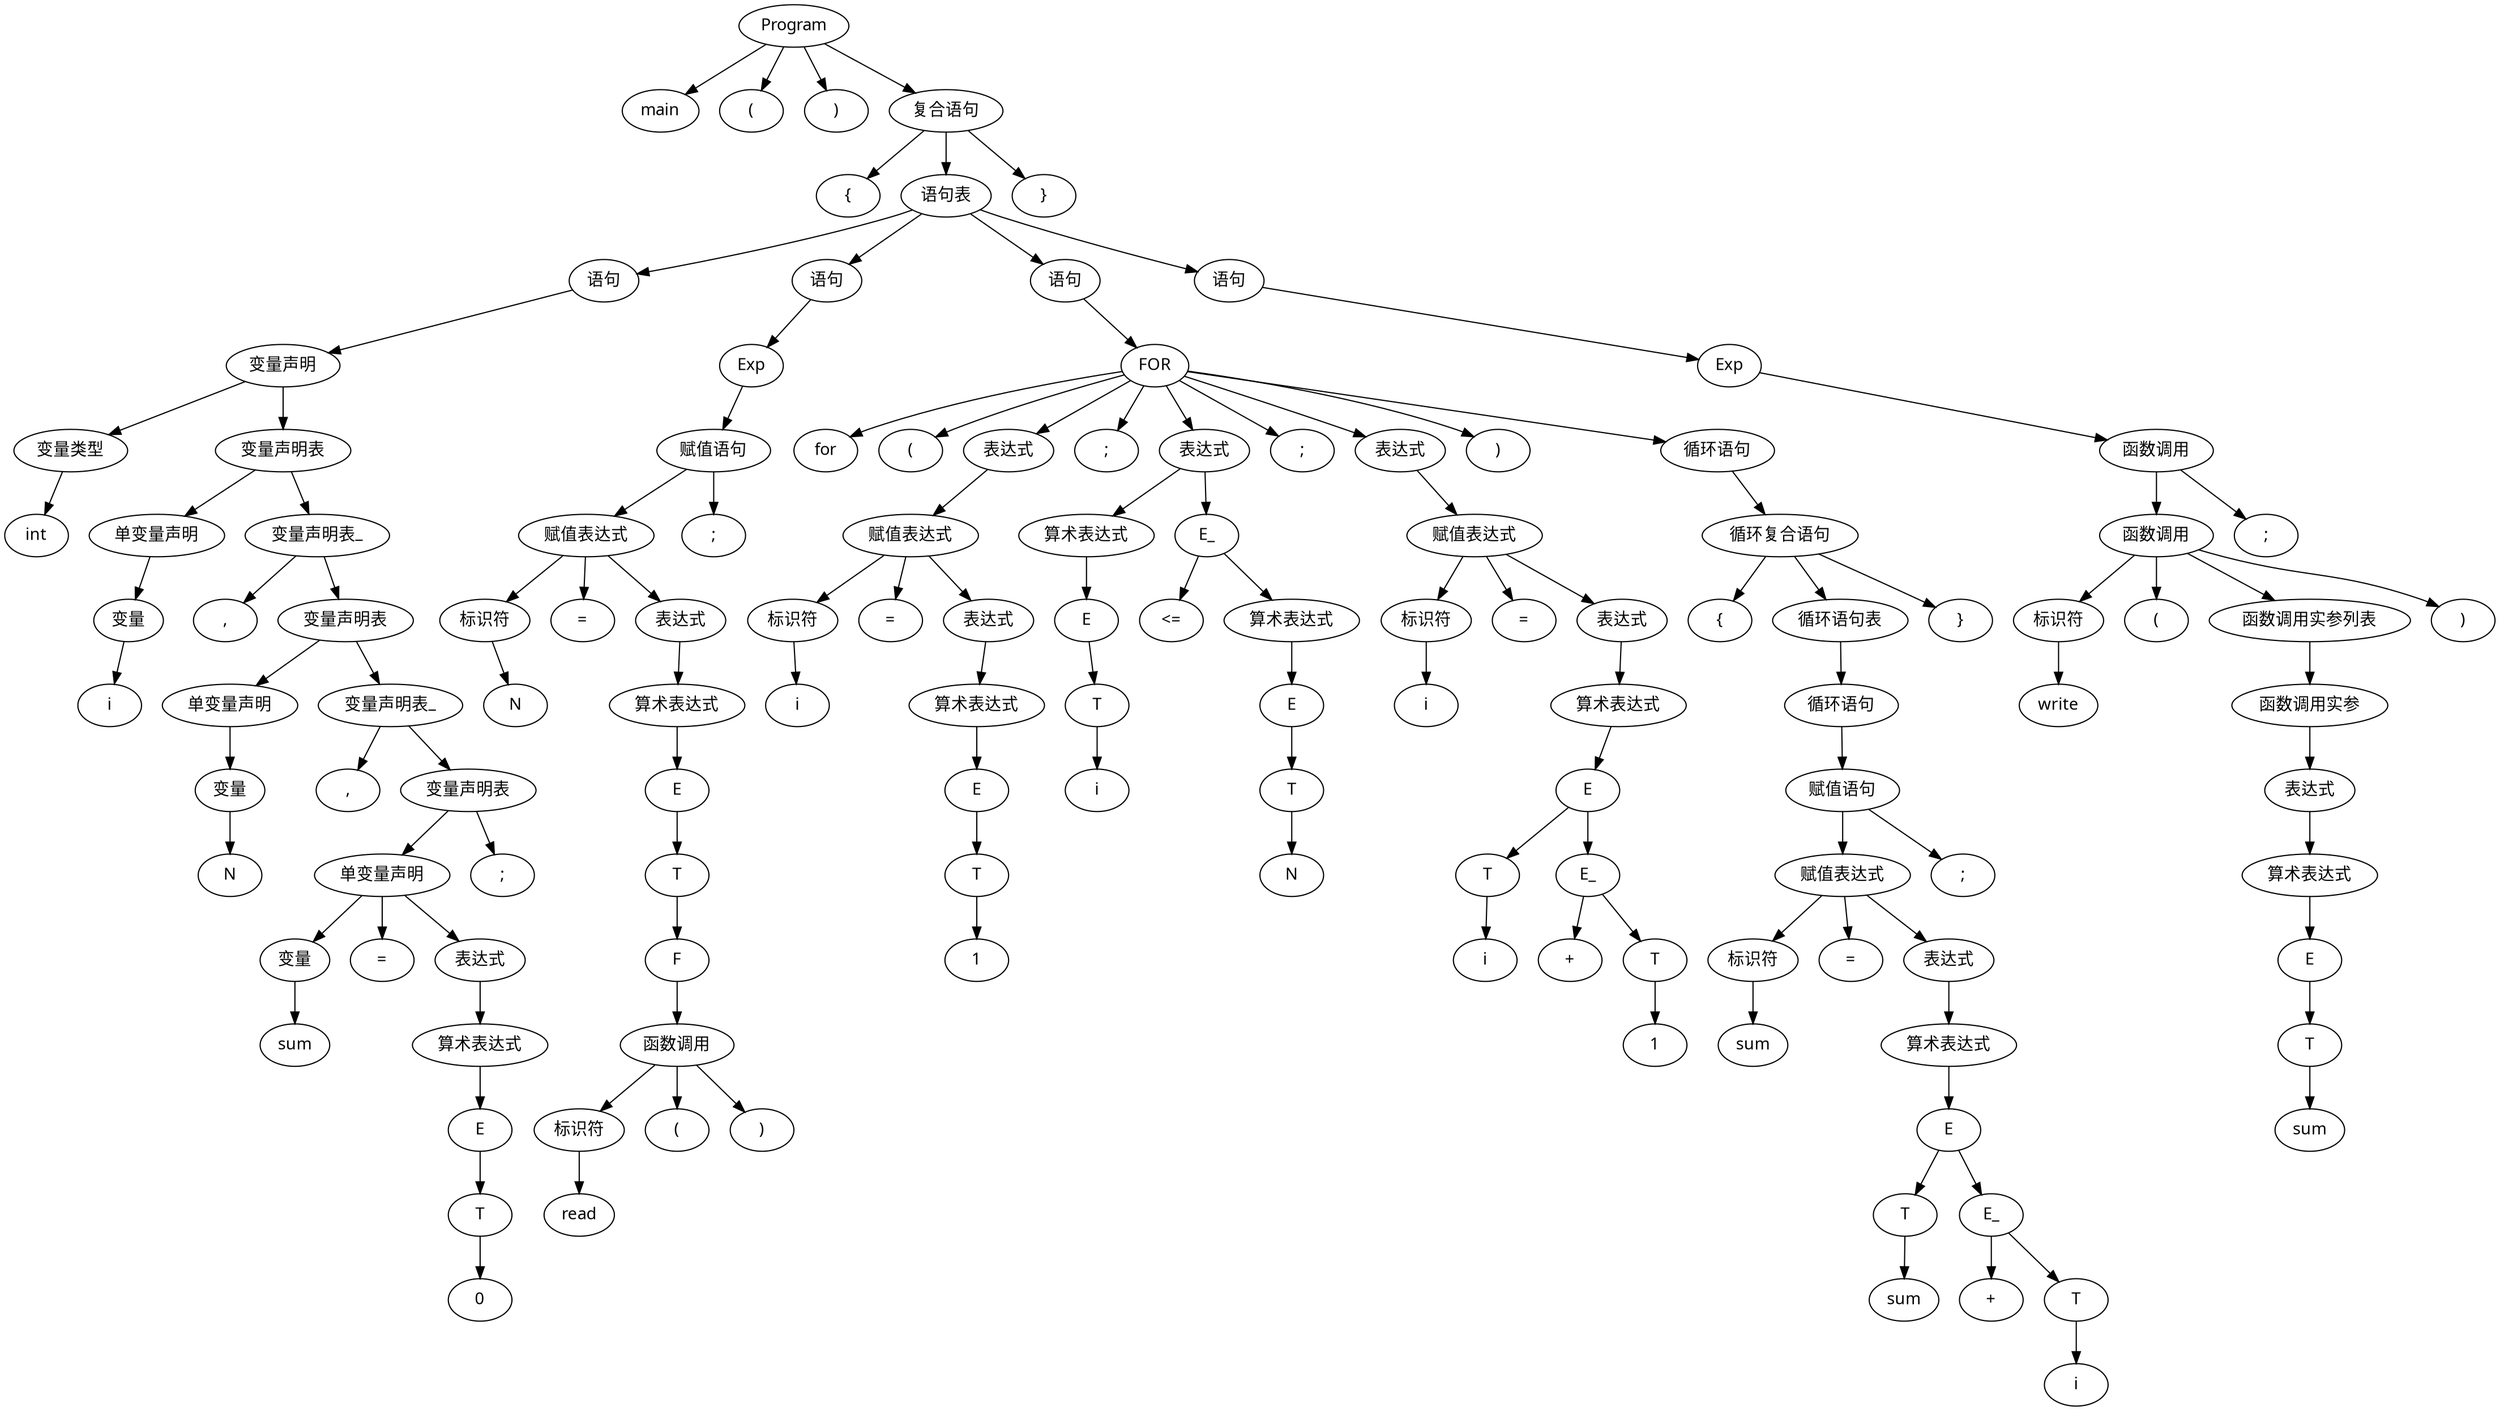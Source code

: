 // test1.5-2.txt
digraph {
	node [fontname="Microsoft YaHei"]
	1 [label=Program]
	2 [label=main]
	3 [label="("]
	4 [label=")"]
	5 [label="复合语句"]
	6 [label="{"]
	7 [label="语句表"]
	8 [label="语句"]
	9 [label="变量声明"]
	10 [label="变量类型"]
	11 [label=int]
	12 [label="变量声明表"]
	13 [label="单变量声明"]
	14 [label="变量"]
	15 [label=i]
	16 [label="变量声明表_"]
	17 [label=","]
	18 [label="变量声明表"]
	19 [label="单变量声明"]
	20 [label="变量"]
	21 [label=N]
	22 [label="变量声明表_"]
	23 [label=","]
	24 [label="变量声明表"]
	25 [label="单变量声明"]
	26 [label="变量"]
	27 [label=sum]
	28 [label="="]
	29 [label="表达式"]
	30 [label="算术表达式"]
	31 [label=E]
	32 [label=T]
	33 [label=0]
	34 [label=";"]
	35 [label="语句"]
	36 [label=Exp]
	37 [label="赋值语句"]
	38 [label="赋值表达式"]
	39 [label="标识符"]
	40 [label=N]
	41 [label="="]
	42 [label="表达式"]
	43 [label="算术表达式"]
	44 [label=E]
	45 [label=T]
	46 [label=F]
	47 [label="函数调用"]
	48 [label="标识符"]
	49 [label=read]
	50 [label="("]
	51 [label=")"]
	52 [label=";"]
	53 [label="语句"]
	54 [label=FOR]
	55 [label=for]
	56 [label="("]
	57 [label="表达式"]
	58 [label="赋值表达式"]
	59 [label="标识符"]
	60 [label=i]
	61 [label="="]
	62 [label="表达式"]
	63 [label="算术表达式"]
	64 [label=E]
	65 [label=T]
	66 [label=1]
	67 [label=";"]
	68 [label="表达式"]
	69 [label="算术表达式"]
	70 [label=E]
	71 [label=T]
	72 [label=i]
	73 [label=E_]
	74 [label="<="]
	75 [label="算术表达式"]
	76 [label=E]
	77 [label=T]
	78 [label=N]
	79 [label=";"]
	80 [label="表达式"]
	81 [label="赋值表达式"]
	82 [label="标识符"]
	83 [label=i]
	84 [label="="]
	85 [label="表达式"]
	86 [label="算术表达式"]
	87 [label=E]
	88 [label=T]
	89 [label=i]
	90 [label=E_]
	91 [label="+"]
	92 [label=T]
	93 [label=1]
	94 [label=")"]
	95 [label="循环语句"]
	96 [label="循环复合语句"]
	97 [label="{"]
	98 [label="循环语句表"]
	99 [label="循环语句"]
	100 [label="赋值语句"]
	101 [label="赋值表达式"]
	102 [label="标识符"]
	103 [label=sum]
	104 [label="="]
	105 [label="表达式"]
	106 [label="算术表达式"]
	107 [label=E]
	108 [label=T]
	109 [label=sum]
	110 [label=E_]
	111 [label="+"]
	112 [label=T]
	113 [label=i]
	114 [label=";"]
	115 [label="}"]
	116 [label="语句"]
	117 [label=Exp]
	118 [label="函数调用"]
	119 [label="函数调用"]
	120 [label="标识符"]
	121 [label=write]
	122 [label="("]
	123 [label="函数调用实参列表"]
	124 [label="函数调用实参"]
	125 [label="表达式"]
	126 [label="算术表达式"]
	127 [label=E]
	128 [label=T]
	129 [label=sum]
	130 [label=")"]
	131 [label=";"]
	132 [label="}"]
	1 -> 2
	1 -> 3
	1 -> 4
	1 -> 5
	5 -> 6
	5 -> 7
	7 -> 8
	8 -> 9
	9 -> 10
	10 -> 11
	9 -> 12
	12 -> 13
	13 -> 14
	14 -> 15
	12 -> 16
	16 -> 17
	16 -> 18
	18 -> 19
	19 -> 20
	20 -> 21
	18 -> 22
	22 -> 23
	22 -> 24
	24 -> 25
	25 -> 26
	26 -> 27
	25 -> 28
	25 -> 29
	29 -> 30
	30 -> 31
	31 -> 32
	32 -> 33
	24 -> 34
	7 -> 35
	35 -> 36
	36 -> 37
	37 -> 38
	38 -> 39
	39 -> 40
	38 -> 41
	38 -> 42
	42 -> 43
	43 -> 44
	44 -> 45
	45 -> 46
	46 -> 47
	47 -> 48
	48 -> 49
	47 -> 50
	47 -> 51
	37 -> 52
	7 -> 53
	53 -> 54
	54 -> 55
	54 -> 56
	54 -> 57
	57 -> 58
	58 -> 59
	59 -> 60
	58 -> 61
	58 -> 62
	62 -> 63
	63 -> 64
	64 -> 65
	65 -> 66
	54 -> 67
	54 -> 68
	68 -> 69
	69 -> 70
	70 -> 71
	71 -> 72
	68 -> 73
	73 -> 74
	73 -> 75
	75 -> 76
	76 -> 77
	77 -> 78
	54 -> 79
	54 -> 80
	80 -> 81
	81 -> 82
	82 -> 83
	81 -> 84
	81 -> 85
	85 -> 86
	86 -> 87
	87 -> 88
	88 -> 89
	87 -> 90
	90 -> 91
	90 -> 92
	92 -> 93
	54 -> 94
	54 -> 95
	95 -> 96
	96 -> 97
	96 -> 98
	98 -> 99
	99 -> 100
	100 -> 101
	101 -> 102
	102 -> 103
	101 -> 104
	101 -> 105
	105 -> 106
	106 -> 107
	107 -> 108
	108 -> 109
	107 -> 110
	110 -> 111
	110 -> 112
	112 -> 113
	100 -> 114
	96 -> 115
	7 -> 116
	116 -> 117
	117 -> 118
	118 -> 119
	119 -> 120
	120 -> 121
	119 -> 122
	119 -> 123
	123 -> 124
	124 -> 125
	125 -> 126
	126 -> 127
	127 -> 128
	128 -> 129
	119 -> 130
	118 -> 131
	5 -> 132
}
